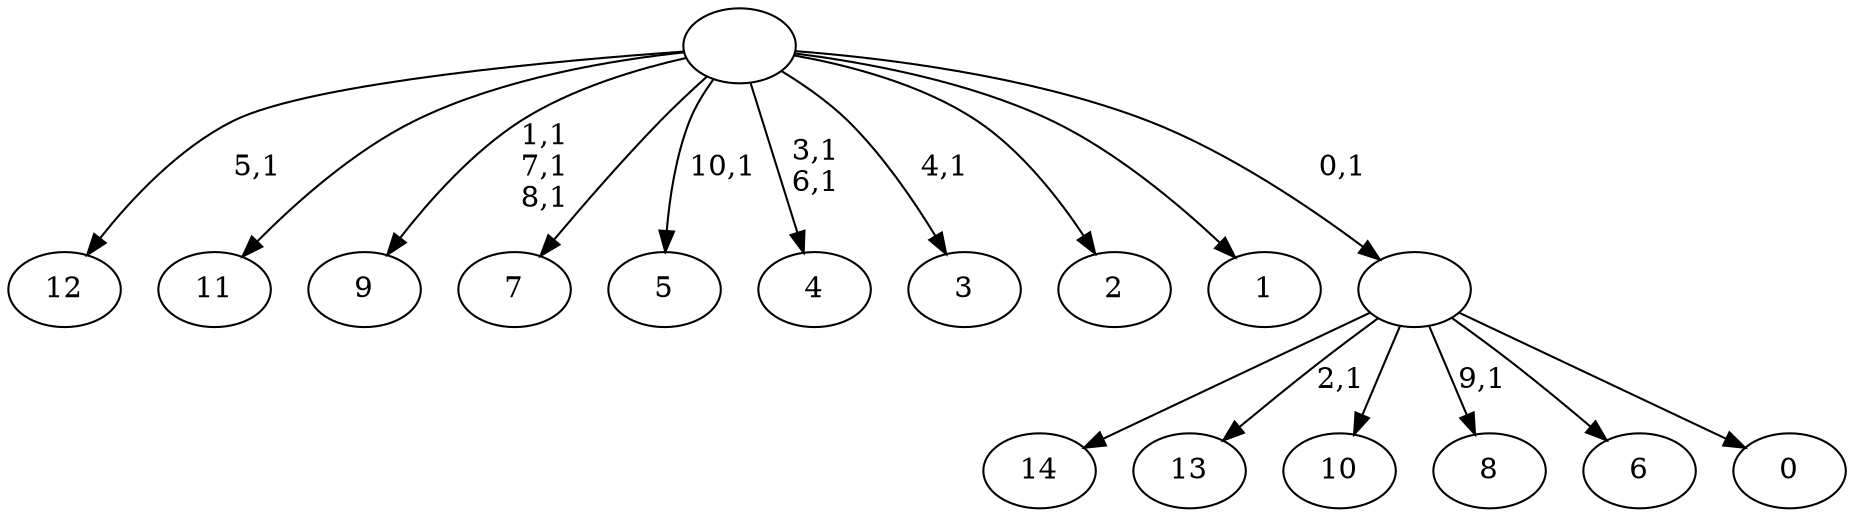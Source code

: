 digraph T {
	26 [label="14"]
	25 [label="13"]
	23 [label="12"]
	21 [label="11"]
	20 [label="10"]
	19 [label="9"]
	15 [label="8"]
	13 [label="7"]
	12 [label="6"]
	11 [label="5"]
	9 [label="4"]
	6 [label="3"]
	4 [label="2"]
	3 [label="1"]
	2 [label="0"]
	1 [label=""]
	0 [label=""]
	1 -> 15 [label="9,1"]
	1 -> 25 [label="2,1"]
	1 -> 26 [label=""]
	1 -> 20 [label=""]
	1 -> 12 [label=""]
	1 -> 2 [label=""]
	0 -> 6 [label="4,1"]
	0 -> 9 [label="3,1\n6,1"]
	0 -> 11 [label="10,1"]
	0 -> 19 [label="1,1\n7,1\n8,1"]
	0 -> 23 [label="5,1"]
	0 -> 21 [label=""]
	0 -> 13 [label=""]
	0 -> 4 [label=""]
	0 -> 3 [label=""]
	0 -> 1 [label="0,1"]
}
